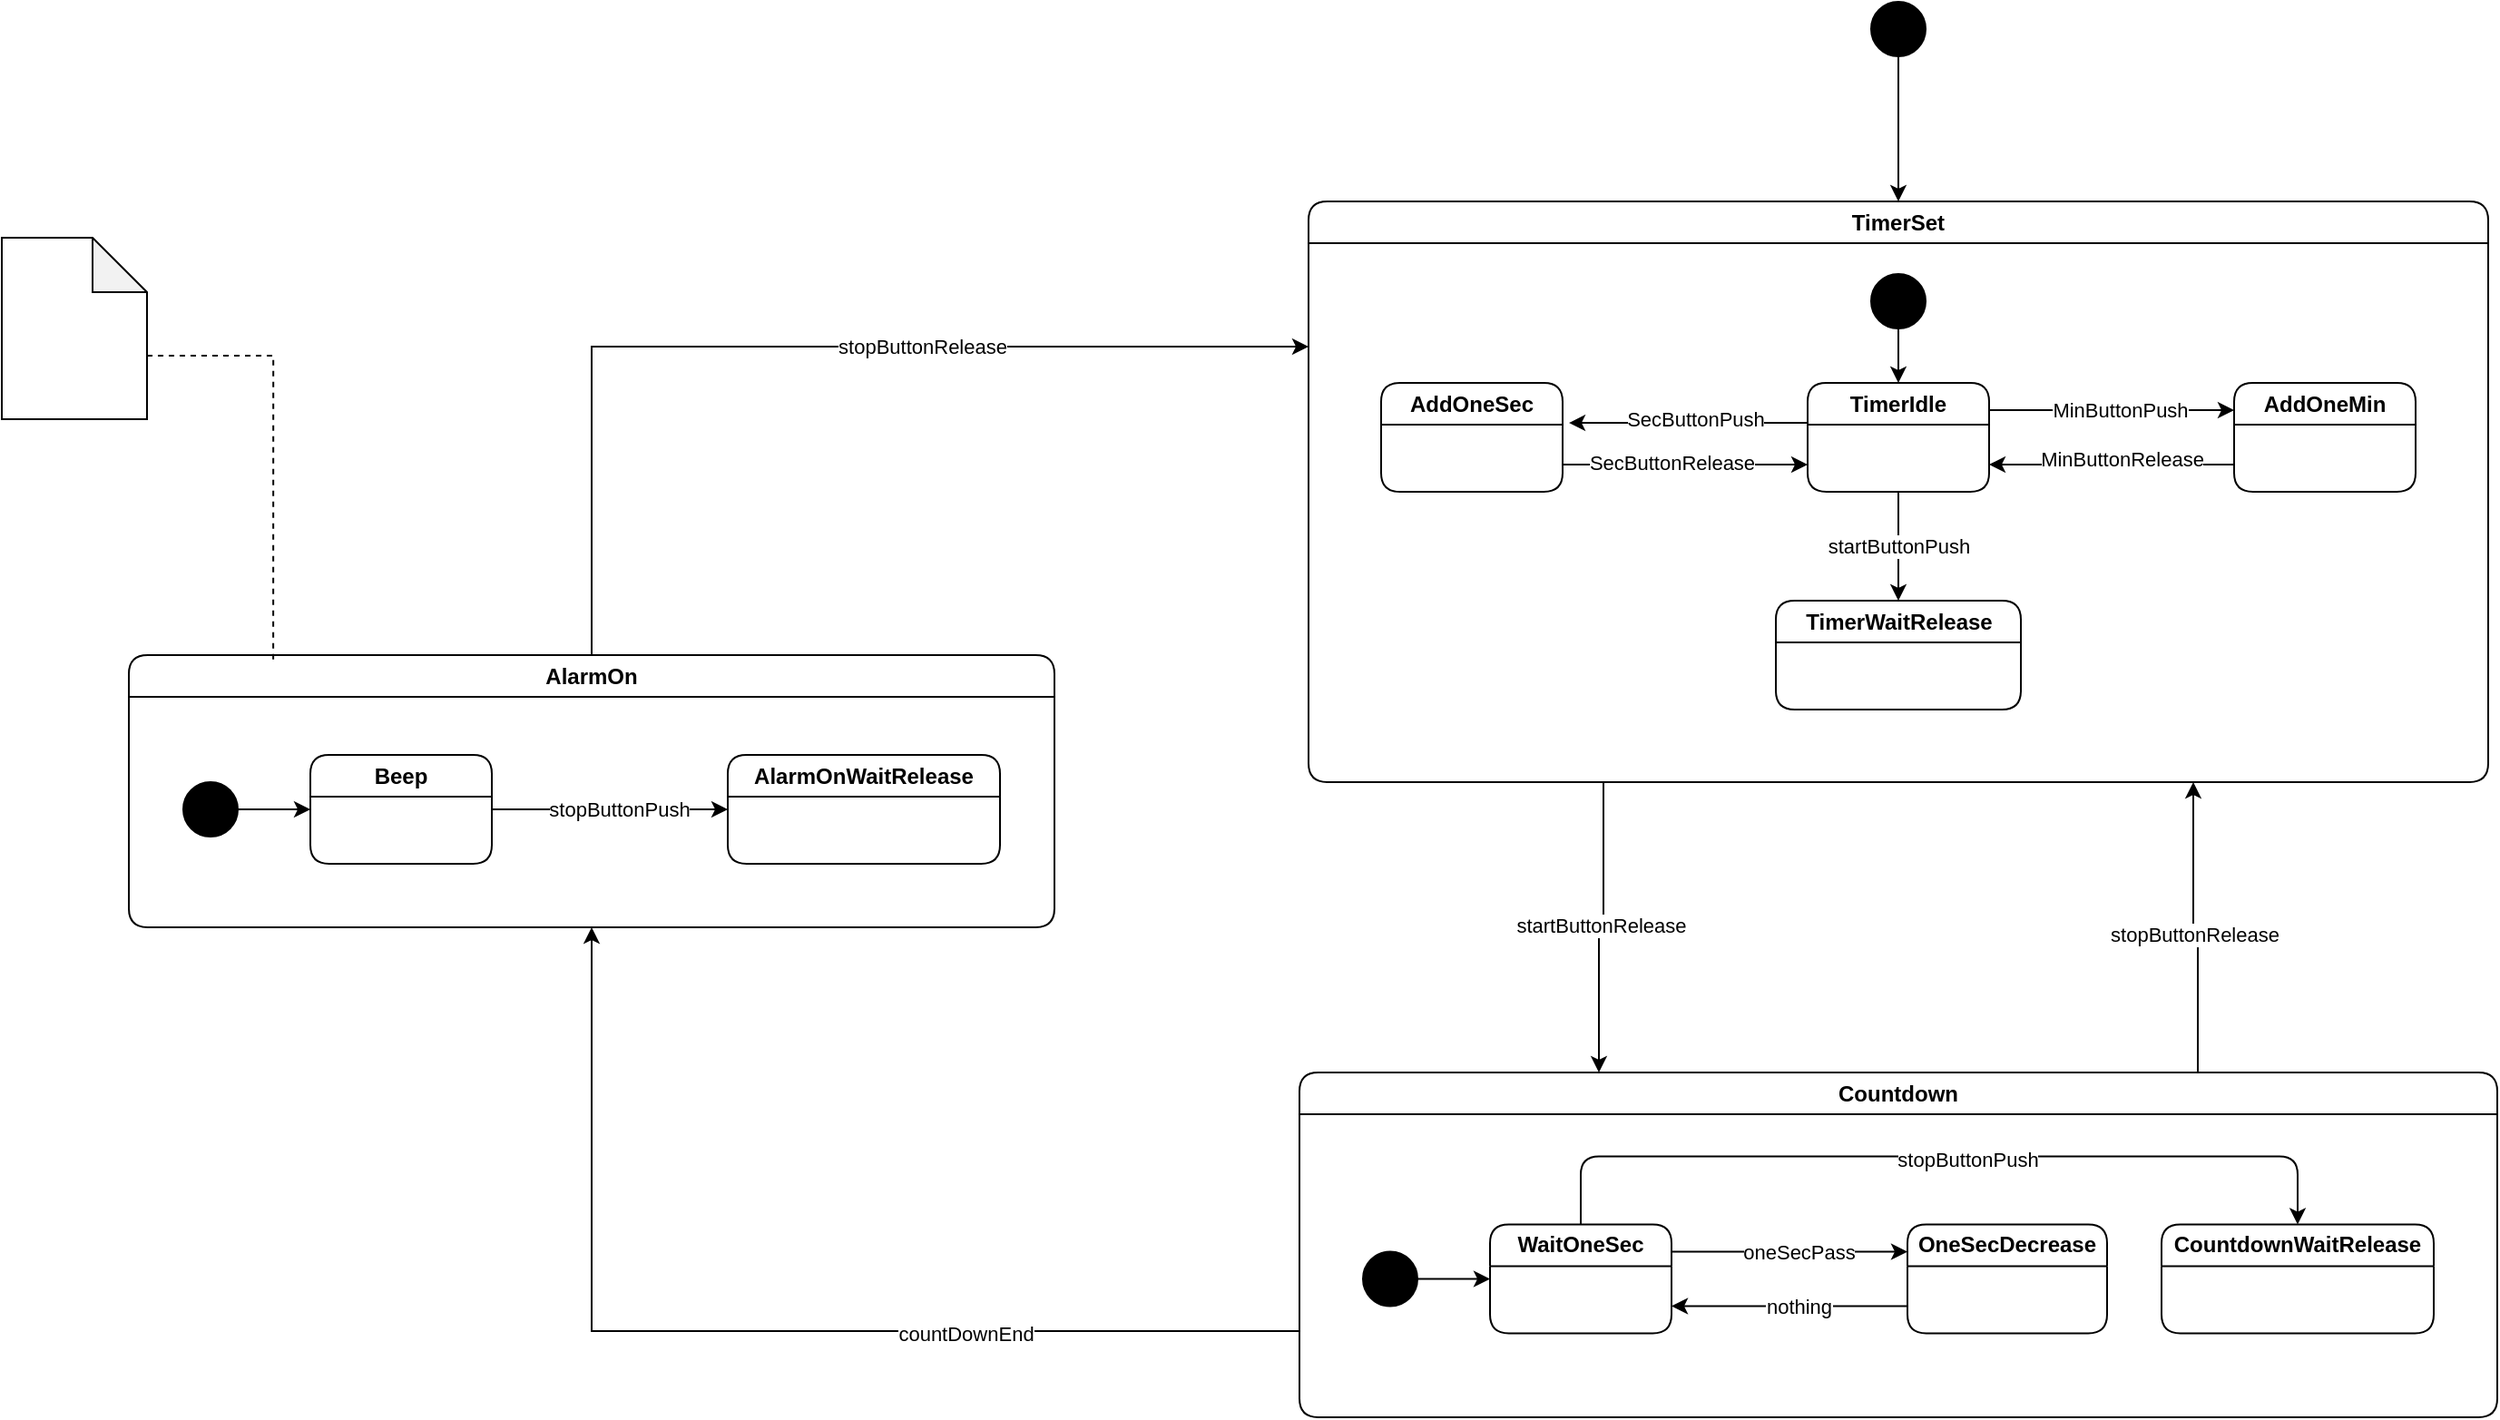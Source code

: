 <mxfile>
    <diagram id="kb6ERmdoE3fj__gCxbpV" name="Page-1">
        <mxGraphModel dx="2304" dy="1017" grid="1" gridSize="10" guides="1" tooltips="1" connect="1" arrows="1" fold="1" page="0" pageScale="1" pageWidth="827" pageHeight="1169" math="0" shadow="0">
            <root>
                <mxCell id="0"/>
                <mxCell id="1" parent="0"/>
                <mxCell id="EBAIrEwSQ_sO8G7dM4pI-14" style="edgeStyle=orthogonalEdgeStyle;rounded=0;orthogonalLoop=1;jettySize=auto;html=1;exitX=0.5;exitY=1;exitDx=0;exitDy=0;entryX=0.5;entryY=0;entryDx=0;entryDy=0;" parent="1" source="EBAIrEwSQ_sO8G7dM4pI-9" target="m3naWr25p_J3Rivu2WGc-2" edge="1">
                    <mxGeometry relative="1" as="geometry">
                        <Array as="points"/>
                        <mxPoint x="-25" y="-110" as="targetPoint"/>
                    </mxGeometry>
                </mxCell>
                <object label="" type="initialstate" id="EBAIrEwSQ_sO8G7dM4pI-9">
                    <mxCell style="ellipse;whiteSpace=wrap;html=1;aspect=fixed;glass=0;sketch=0;fillColor=#000000;" parent="1" vertex="1">
                        <mxGeometry x="10" y="-150" width="30" height="30" as="geometry"/>
                    </mxCell>
                </object>
                <mxCell id="EBAIrEwSQ_sO8G7dM4pI-15" style="edgeStyle=orthogonalEdgeStyle;rounded=0;orthogonalLoop=1;jettySize=auto;html=1;exitX=0.5;exitY=0;exitDx=0;exitDy=0;entryX=0;entryY=0.25;entryDx=0;entryDy=0;" parent="1" source="EBAIrEwSQ_sO8G7dM4pI-10" target="m3naWr25p_J3Rivu2WGc-2" edge="1">
                    <mxGeometry relative="1" as="geometry">
                        <mxPoint x="-240" y="-37.5" as="targetPoint"/>
                    </mxGeometry>
                </mxCell>
                <mxCell id="EBAIrEwSQ_sO8G7dM4pI-18" value="stopButtonRelease" style="edgeLabel;html=1;align=center;verticalAlign=middle;resizable=0;points=[];" parent="EBAIrEwSQ_sO8G7dM4pI-15" vertex="1" connectable="0">
                    <mxGeometry x="0.311" y="1" relative="1" as="geometry">
                        <mxPoint x="-19" y="1" as="offset"/>
                    </mxGeometry>
                </mxCell>
                <object label="AlarmOn" type="state" id="EBAIrEwSQ_sO8G7dM4pI-10">
                    <mxCell style="swimlane;rounded=1;whiteSpace=wrap;html=1;glass=0;sketch=0;startSize=23;" parent="1" vertex="1">
                        <mxGeometry x="-950" y="210" width="510" height="150" as="geometry"/>
                    </mxCell>
                </object>
                <object label="" type="initialstate" id="39">
                    <mxCell style="ellipse;whiteSpace=wrap;html=1;aspect=fixed;glass=0;sketch=0;fillColor=#000000;" vertex="1" parent="EBAIrEwSQ_sO8G7dM4pI-10">
                        <mxGeometry x="30" y="70" width="30" height="30" as="geometry"/>
                    </mxCell>
                </object>
                <object label="Beep" type="state" id="42">
                    <mxCell style="swimlane;rounded=1;whiteSpace=wrap;html=1;glass=0;sketch=0;startSize=23;" vertex="1" parent="EBAIrEwSQ_sO8G7dM4pI-10">
                        <mxGeometry x="100" y="55" width="100" height="60" as="geometry"/>
                    </mxCell>
                </object>
                <mxCell id="43" style="edgeStyle=none;html=1;exitX=1;exitY=0.5;exitDx=0;exitDy=0;entryX=0;entryY=0.5;entryDx=0;entryDy=0;" edge="1" parent="EBAIrEwSQ_sO8G7dM4pI-10" source="39" target="42">
                    <mxGeometry relative="1" as="geometry">
                        <mxPoint x="370" y="-355.286" as="targetPoint"/>
                    </mxGeometry>
                </mxCell>
                <object label="AlarmOnWaitRelease" type="state" id="48">
                    <mxCell style="swimlane;rounded=1;whiteSpace=wrap;html=1;glass=0;sketch=0;startSize=23;" vertex="1" parent="EBAIrEwSQ_sO8G7dM4pI-10">
                        <mxGeometry x="330" y="55" width="150" height="60" as="geometry"/>
                    </mxCell>
                </object>
                <mxCell id="40" style="edgeStyle=none;html=1;exitX=1;exitY=0.5;exitDx=0;exitDy=0;entryX=0;entryY=0.5;entryDx=0;entryDy=0;" edge="1" parent="EBAIrEwSQ_sO8G7dM4pI-10" source="42" target="48">
                    <mxGeometry relative="1" as="geometry"/>
                </mxCell>
                <mxCell id="41" value="stopButtonPush" style="edgeLabel;html=1;align=center;verticalAlign=middle;resizable=0;points=[];" vertex="1" connectable="0" parent="40">
                    <mxGeometry x="0.396" y="-1" relative="1" as="geometry">
                        <mxPoint x="-21" y="-1" as="offset"/>
                    </mxGeometry>
                </mxCell>
                <mxCell id="EBAIrEwSQ_sO8G7dM4pI-16" style="edgeStyle=orthogonalEdgeStyle;rounded=0;orthogonalLoop=1;jettySize=auto;html=1;exitX=0;exitY=0.75;exitDx=0;exitDy=0;entryX=0.5;entryY=1;entryDx=0;entryDy=0;" parent="1" source="EBAIrEwSQ_sO8G7dM4pI-12" target="EBAIrEwSQ_sO8G7dM4pI-10" edge="1">
                    <mxGeometry relative="1" as="geometry">
                        <mxPoint x="-280" y="260" as="targetPoint"/>
                    </mxGeometry>
                </mxCell>
                <mxCell id="EBAIrEwSQ_sO8G7dM4pI-21" value="countDownEnd" style="edgeLabel;html=1;align=center;verticalAlign=middle;resizable=0;points=[];" parent="EBAIrEwSQ_sO8G7dM4pI-16" vertex="1" connectable="0">
                    <mxGeometry x="-0.087" y="1" relative="1" as="geometry">
                        <mxPoint x="95" as="offset"/>
                    </mxGeometry>
                </mxCell>
                <object label="Countdown" type="state" id="EBAIrEwSQ_sO8G7dM4pI-12">
                    <mxCell style="swimlane;rounded=1;whiteSpace=wrap;html=1;glass=0;sketch=0;startSize=23;" parent="1" vertex="1">
                        <mxGeometry x="-305" y="440" width="660" height="190" as="geometry"/>
                    </mxCell>
                </object>
                <object label="" type="initialstate" id="28">
                    <mxCell style="ellipse;whiteSpace=wrap;html=1;aspect=fixed;glass=0;sketch=0;fillColor=#000000;" vertex="1" parent="EBAIrEwSQ_sO8G7dM4pI-12">
                        <mxGeometry x="35" y="98.75" width="30" height="30" as="geometry"/>
                    </mxCell>
                </object>
                <mxCell id="33" style="edgeStyle=none;html=1;exitX=1;exitY=0.25;exitDx=0;exitDy=0;entryX=0;entryY=0.25;entryDx=0;entryDy=0;" edge="1" parent="EBAIrEwSQ_sO8G7dM4pI-12" source="30" target="31">
                    <mxGeometry relative="1" as="geometry"/>
                </mxCell>
                <mxCell id="37" value="oneSecPass" style="edgeLabel;html=1;align=center;verticalAlign=middle;resizable=0;points=[];" vertex="1" connectable="0" parent="33">
                    <mxGeometry x="0.396" y="-1" relative="1" as="geometry">
                        <mxPoint x="-21" y="-1" as="offset"/>
                    </mxGeometry>
                </mxCell>
                <object label="WaitOneSec" type="state" id="30">
                    <mxCell style="swimlane;rounded=1;whiteSpace=wrap;html=1;glass=0;sketch=0;startSize=23;" vertex="1" parent="EBAIrEwSQ_sO8G7dM4pI-12">
                        <mxGeometry x="105" y="83.75" width="100" height="60" as="geometry"/>
                    </mxCell>
                </object>
                <mxCell id="29" style="edgeStyle=none;html=1;exitX=1;exitY=0.5;exitDx=0;exitDy=0;entryX=0;entryY=0.5;entryDx=0;entryDy=0;" edge="1" parent="EBAIrEwSQ_sO8G7dM4pI-12" source="28" target="30">
                    <mxGeometry relative="1" as="geometry">
                        <mxPoint x="105" y="113.464" as="targetPoint"/>
                    </mxGeometry>
                </mxCell>
                <mxCell id="34" style="edgeStyle=none;html=1;exitX=0;exitY=0.75;exitDx=0;exitDy=0;entryX=1;entryY=0.75;entryDx=0;entryDy=0;" edge="1" parent="EBAIrEwSQ_sO8G7dM4pI-12" source="31" target="30">
                    <mxGeometry relative="1" as="geometry"/>
                </mxCell>
                <mxCell id="38" value="nothing" style="edgeLabel;html=1;align=center;verticalAlign=middle;resizable=0;points=[];" vertex="1" connectable="0" parent="34">
                    <mxGeometry x="-0.354" y="-1" relative="1" as="geometry">
                        <mxPoint x="-18" y="1" as="offset"/>
                    </mxGeometry>
                </mxCell>
                <mxCell id="35" style="edgeStyle=none;html=1;exitX=0.5;exitY=0;exitDx=0;exitDy=0;entryX=0.5;entryY=0;entryDx=0;entryDy=0;" edge="1" parent="EBAIrEwSQ_sO8G7dM4pI-12" source="30" target="32">
                    <mxGeometry relative="1" as="geometry">
                        <Array as="points">
                            <mxPoint x="155" y="46.25"/>
                            <mxPoint x="355" y="46.25"/>
                            <mxPoint x="550" y="46.25"/>
                        </Array>
                    </mxGeometry>
                </mxCell>
                <mxCell id="36" value="stopButtonPush" style="edgeLabel;html=1;align=center;verticalAlign=middle;resizable=0;points=[];" vertex="1" connectable="0" parent="35">
                    <mxGeometry x="0.138" y="-1" relative="1" as="geometry">
                        <mxPoint x="-17" as="offset"/>
                    </mxGeometry>
                </mxCell>
                <object label="OneSecDecrease" type="state" id="31">
                    <mxCell style="swimlane;rounded=1;whiteSpace=wrap;html=1;glass=0;sketch=0;startSize=23;" vertex="1" parent="EBAIrEwSQ_sO8G7dM4pI-12">
                        <mxGeometry x="335" y="83.75" width="110" height="60" as="geometry"/>
                    </mxCell>
                </object>
                <object label="CountdownWaitRelease" type="state" id="32">
                    <mxCell style="swimlane;rounded=1;whiteSpace=wrap;html=1;glass=0;sketch=0;startSize=23;" vertex="1" parent="EBAIrEwSQ_sO8G7dM4pI-12">
                        <mxGeometry x="475" y="83.75" width="150" height="60" as="geometry"/>
                    </mxCell>
                </object>
                <mxCell id="EBAIrEwSQ_sO8G7dM4pI-20" style="edgeStyle=orthogonalEdgeStyle;rounded=0;orthogonalLoop=1;jettySize=auto;html=1;exitX=0;exitY=0;exitDx=80;exitDy=65;exitPerimeter=0;entryX=0.156;entryY=0.017;entryDx=0;entryDy=0;endArrow=none;endFill=0;dashed=1;entryPerimeter=0;" parent="1" source="EBAIrEwSQ_sO8G7dM4pI-19" target="EBAIrEwSQ_sO8G7dM4pI-10" edge="1">
                    <mxGeometry relative="1" as="geometry">
                        <Array as="points">
                            <mxPoint x="-870" y="45"/>
                        </Array>
                    </mxGeometry>
                </mxCell>
                <object label="" type="note" id="EBAIrEwSQ_sO8G7dM4pI-19">
                    <mxCell style="shape=note;whiteSpace=wrap;html=1;backgroundOutline=1;darkOpacity=0.05;glass=0;sketch=0;fillColor=#ffffff;" parent="1" vertex="1">
                        <mxGeometry x="-1020" y="-20" width="80" height="100" as="geometry"/>
                    </mxCell>
                </object>
                <object label="TimerSet" type="state" id="m3naWr25p_J3Rivu2WGc-2">
                    <mxCell style="swimlane;rounded=1;whiteSpace=wrap;html=1;glass=0;sketch=0;startSize=23;" parent="1" vertex="1">
                        <mxGeometry x="-300" y="-40" width="650" height="320" as="geometry">
                            <mxRectangle x="-270" y="-40" width="80" height="23" as="alternateBounds"/>
                        </mxGeometry>
                    </mxCell>
                </object>
                <mxCell id="12" style="edgeStyle=none;html=1;exitX=0.5;exitY=1;exitDx=0;exitDy=0;" edge="1" parent="m3naWr25p_J3Rivu2WGc-2" source="7" target="9">
                    <mxGeometry relative="1" as="geometry"/>
                </mxCell>
                <object label="" type="initialstate" id="7">
                    <mxCell style="ellipse;whiteSpace=wrap;html=1;aspect=fixed;glass=0;sketch=0;fillColor=#000000;" vertex="1" parent="m3naWr25p_J3Rivu2WGc-2">
                        <mxGeometry x="310" y="40" width="30" height="30" as="geometry"/>
                    </mxCell>
                </object>
                <mxCell id="19" style="edgeStyle=none;html=1;entryX=1.035;entryY=0.367;entryDx=0;entryDy=0;entryPerimeter=0;exitX=0.05;exitY=0.367;exitDx=0;exitDy=0;exitPerimeter=0;" edge="1" parent="m3naWr25p_J3Rivu2WGc-2" source="9" target="17">
                    <mxGeometry relative="1" as="geometry">
                        <mxPoint x="240" y="122" as="sourcePoint"/>
                    </mxGeometry>
                </mxCell>
                <mxCell id="25" value="SecButtonPush" style="edgeLabel;html=1;align=center;verticalAlign=middle;resizable=0;points=[];" vertex="1" connectable="0" parent="19">
                    <mxGeometry x="-0.202" y="-2" relative="1" as="geometry">
                        <mxPoint x="-13" as="offset"/>
                    </mxGeometry>
                </mxCell>
                <mxCell id="22" style="edgeStyle=none;html=1;exitX=0.5;exitY=1;exitDx=0;exitDy=0;entryX=0.5;entryY=0;entryDx=0;entryDy=0;" edge="1" parent="m3naWr25p_J3Rivu2WGc-2" source="9" target="21">
                    <mxGeometry relative="1" as="geometry"/>
                </mxCell>
                <mxCell id="24" value="startButtonPush" style="edgeLabel;html=1;align=center;verticalAlign=middle;resizable=0;points=[];" vertex="1" connectable="0" parent="22">
                    <mxGeometry x="-0.433" relative="1" as="geometry">
                        <mxPoint y="13" as="offset"/>
                    </mxGeometry>
                </mxCell>
                <object label="TimerIdle" type="state" id="9">
                    <mxCell style="swimlane;rounded=1;whiteSpace=wrap;html=1;glass=0;sketch=0;startSize=23;" vertex="1" parent="m3naWr25p_J3Rivu2WGc-2">
                        <mxGeometry x="275" y="100" width="100" height="60" as="geometry"/>
                    </mxCell>
                </object>
                <mxCell id="15" style="edgeStyle=none;html=1;exitX=0;exitY=0.75;exitDx=0;exitDy=0;entryX=1;entryY=0.75;entryDx=0;entryDy=0;" edge="1" parent="m3naWr25p_J3Rivu2WGc-2" source="14" target="9">
                    <mxGeometry relative="1" as="geometry"/>
                </mxCell>
                <mxCell id="26" value="MinButtonRelease" style="edgeLabel;html=1;align=center;verticalAlign=middle;resizable=0;points=[];" vertex="1" connectable="0" parent="15">
                    <mxGeometry x="-0.496" y="-3" relative="1" as="geometry">
                        <mxPoint x="-28" as="offset"/>
                    </mxGeometry>
                </mxCell>
                <object label="AddOneMin" type="state" id="14">
                    <mxCell style="swimlane;rounded=1;whiteSpace=wrap;html=1;glass=0;sketch=0;startSize=23;" vertex="1" parent="m3naWr25p_J3Rivu2WGc-2">
                        <mxGeometry x="510" y="100" width="100" height="60" as="geometry"/>
                    </mxCell>
                </object>
                <mxCell id="13" style="edgeStyle=none;html=1;entryX=0;entryY=0.25;entryDx=0;entryDy=0;exitX=1;exitY=0.25;exitDx=0;exitDy=0;" edge="1" parent="m3naWr25p_J3Rivu2WGc-2" source="9" target="14">
                    <mxGeometry relative="1" as="geometry">
                        <mxPoint x="435" y="130" as="targetPoint"/>
                        <mxPoint x="390" y="120" as="sourcePoint"/>
                    </mxGeometry>
                </mxCell>
                <mxCell id="23" value="MinButtonPush" style="edgeLabel;html=1;align=center;verticalAlign=middle;resizable=0;points=[];" vertex="1" connectable="0" parent="13">
                    <mxGeometry x="0.384" relative="1" as="geometry">
                        <mxPoint x="-22" as="offset"/>
                    </mxGeometry>
                </mxCell>
                <mxCell id="20" style="edgeStyle=none;html=1;exitX=1;exitY=0.75;exitDx=0;exitDy=0;entryX=0;entryY=0.75;entryDx=0;entryDy=0;" edge="1" parent="m3naWr25p_J3Rivu2WGc-2" source="17" target="9">
                    <mxGeometry relative="1" as="geometry"/>
                </mxCell>
                <mxCell id="27" value="SecButtonRelease" style="edgeLabel;html=1;align=center;verticalAlign=middle;resizable=0;points=[];" vertex="1" connectable="0" parent="20">
                    <mxGeometry x="0.348" y="1" relative="1" as="geometry">
                        <mxPoint x="-31" as="offset"/>
                    </mxGeometry>
                </mxCell>
                <object label="AddOneSec" type="state" id="17">
                    <mxCell style="swimlane;rounded=1;whiteSpace=wrap;html=1;glass=0;sketch=0;startSize=23;" vertex="1" parent="m3naWr25p_J3Rivu2WGc-2">
                        <mxGeometry x="40" y="100" width="100" height="60" as="geometry"/>
                    </mxCell>
                </object>
                <object label="TimerWaitRelease" type="state" id="21">
                    <mxCell style="swimlane;rounded=1;whiteSpace=wrap;html=1;glass=0;sketch=0;startSize=23;" vertex="1" parent="m3naWr25p_J3Rivu2WGc-2">
                        <mxGeometry x="257.5" y="220" width="135" height="60" as="geometry"/>
                    </mxCell>
                </object>
                <mxCell id="HdLz7Pnjk3gmC13WeZwF-1" style="edgeStyle=orthogonalEdgeStyle;rounded=0;orthogonalLoop=1;jettySize=auto;html=1;entryX=0.75;entryY=1;entryDx=0;entryDy=0;exitX=0.75;exitY=0;exitDx=0;exitDy=0;" parent="1" source="EBAIrEwSQ_sO8G7dM4pI-12" target="m3naWr25p_J3Rivu2WGc-2" edge="1">
                    <mxGeometry relative="1" as="geometry">
                        <mxPoint x="-80" y="157.5" as="targetPoint"/>
                        <mxPoint x="-80" y="240" as="sourcePoint"/>
                    </mxGeometry>
                </mxCell>
                <mxCell id="HdLz7Pnjk3gmC13WeZwF-2" value="stopButtonRelease" style="edgeLabel;html=1;align=center;verticalAlign=middle;resizable=0;points=[];" parent="HdLz7Pnjk3gmC13WeZwF-1" vertex="1" connectable="0">
                    <mxGeometry x="-0.087" y="1" relative="1" as="geometry">
                        <mxPoint x="-1" y="-2" as="offset"/>
                    </mxGeometry>
                </mxCell>
                <mxCell id="HdLz7Pnjk3gmC13WeZwF-3" style="edgeStyle=orthogonalEdgeStyle;rounded=0;orthogonalLoop=1;jettySize=auto;html=1;entryX=0.25;entryY=0;entryDx=0;entryDy=0;exitX=0.25;exitY=1;exitDx=0;exitDy=0;" parent="1" source="m3naWr25p_J3Rivu2WGc-2" target="EBAIrEwSQ_sO8G7dM4pI-12" edge="1">
                    <mxGeometry relative="1" as="geometry">
                        <mxPoint x="-170" y="240" as="targetPoint"/>
                        <mxPoint x="-120" y="180" as="sourcePoint"/>
                    </mxGeometry>
                </mxCell>
                <mxCell id="HdLz7Pnjk3gmC13WeZwF-4" value="startButtonRelease" style="edgeLabel;html=1;align=center;verticalAlign=middle;resizable=0;points=[];" parent="HdLz7Pnjk3gmC13WeZwF-3" vertex="1" connectable="0">
                    <mxGeometry x="-0.087" y="1" relative="1" as="geometry">
                        <mxPoint x="-3" y="5" as="offset"/>
                    </mxGeometry>
                </mxCell>
            </root>
        </mxGraphModel>
    </diagram>
</mxfile>